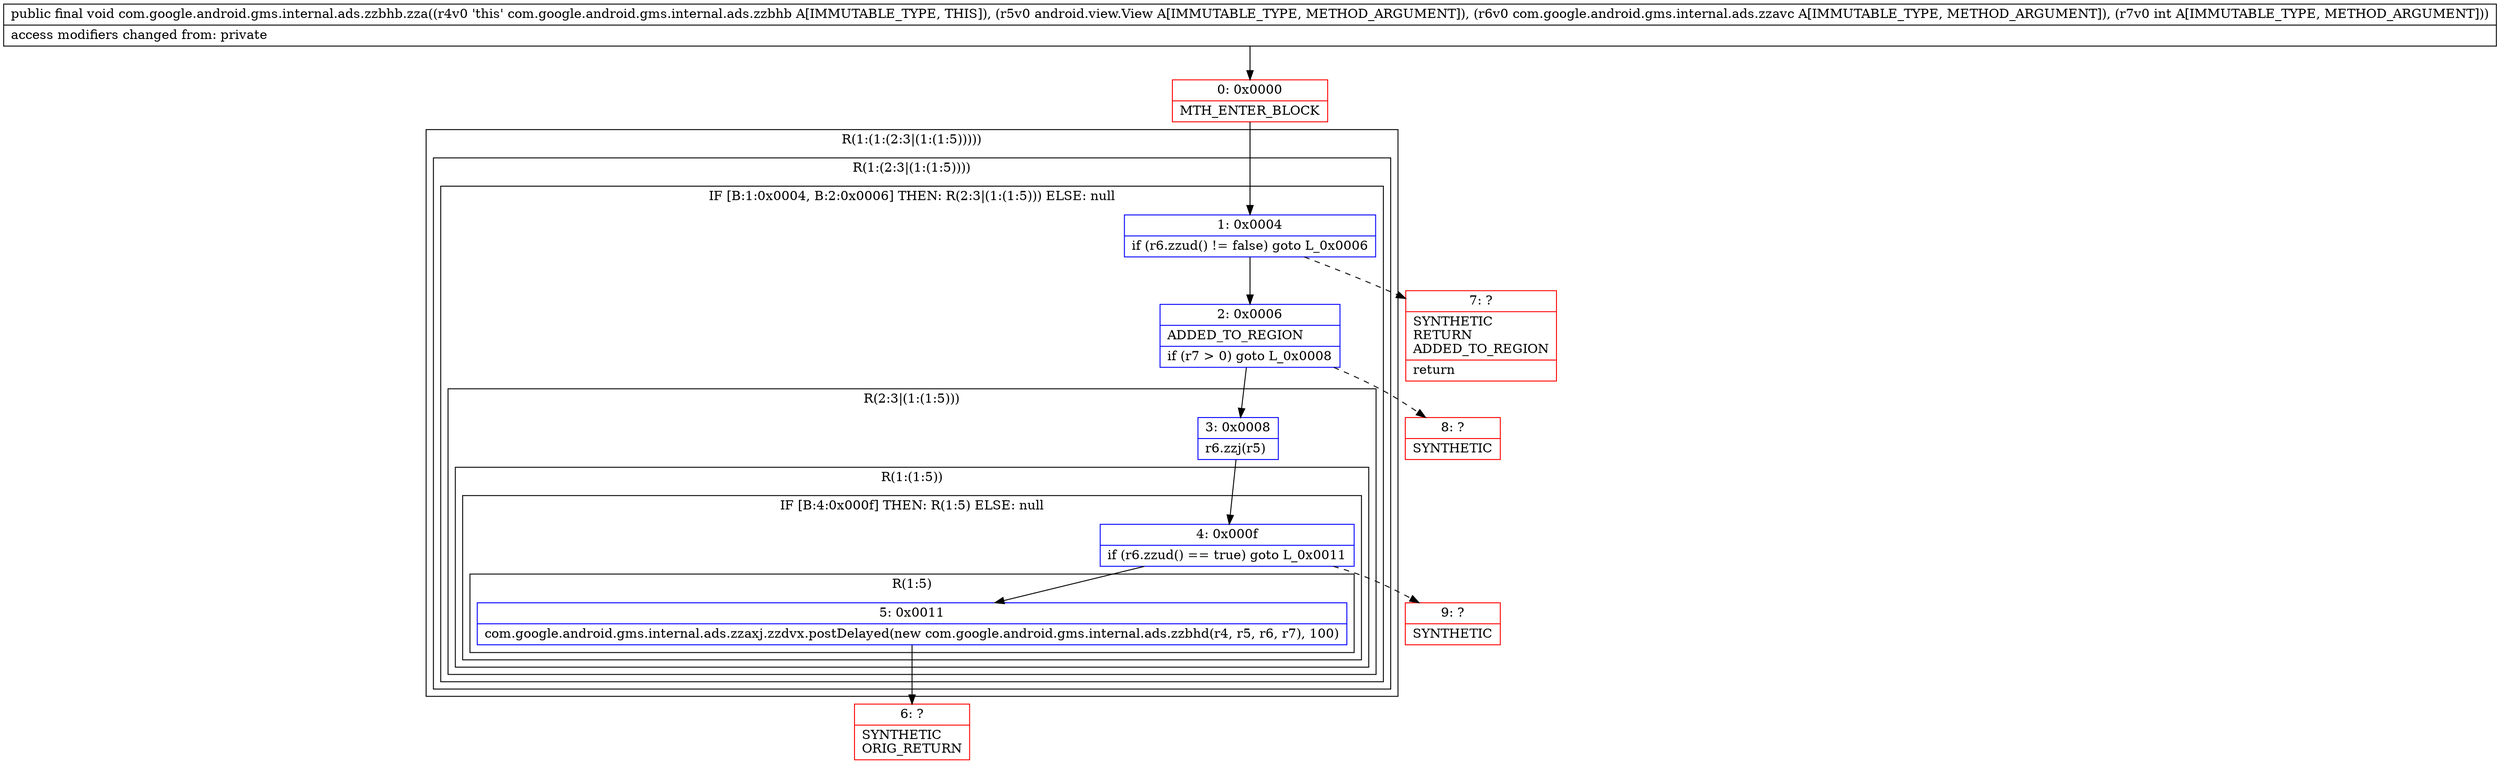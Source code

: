 digraph "CFG forcom.google.android.gms.internal.ads.zzbhb.zza(Landroid\/view\/View;Lcom\/google\/android\/gms\/internal\/ads\/zzavc;I)V" {
subgraph cluster_Region_1869644254 {
label = "R(1:(1:(2:3|(1:(1:5)))))";
node [shape=record,color=blue];
subgraph cluster_Region_288172923 {
label = "R(1:(2:3|(1:(1:5))))";
node [shape=record,color=blue];
subgraph cluster_IfRegion_18729428 {
label = "IF [B:1:0x0004, B:2:0x0006] THEN: R(2:3|(1:(1:5))) ELSE: null";
node [shape=record,color=blue];
Node_1 [shape=record,label="{1\:\ 0x0004|if (r6.zzud() != false) goto L_0x0006\l}"];
Node_2 [shape=record,label="{2\:\ 0x0006|ADDED_TO_REGION\l|if (r7 \> 0) goto L_0x0008\l}"];
subgraph cluster_Region_261716183 {
label = "R(2:3|(1:(1:5)))";
node [shape=record,color=blue];
Node_3 [shape=record,label="{3\:\ 0x0008|r6.zzj(r5)\l}"];
subgraph cluster_Region_1686926987 {
label = "R(1:(1:5))";
node [shape=record,color=blue];
subgraph cluster_IfRegion_469958546 {
label = "IF [B:4:0x000f] THEN: R(1:5) ELSE: null";
node [shape=record,color=blue];
Node_4 [shape=record,label="{4\:\ 0x000f|if (r6.zzud() == true) goto L_0x0011\l}"];
subgraph cluster_Region_1941886639 {
label = "R(1:5)";
node [shape=record,color=blue];
Node_5 [shape=record,label="{5\:\ 0x0011|com.google.android.gms.internal.ads.zzaxj.zzdvx.postDelayed(new com.google.android.gms.internal.ads.zzbhd(r4, r5, r6, r7), 100)\l}"];
}
}
}
}
}
}
}
Node_0 [shape=record,color=red,label="{0\:\ 0x0000|MTH_ENTER_BLOCK\l}"];
Node_6 [shape=record,color=red,label="{6\:\ ?|SYNTHETIC\lORIG_RETURN\l}"];
Node_7 [shape=record,color=red,label="{7\:\ ?|SYNTHETIC\lRETURN\lADDED_TO_REGION\l|return\l}"];
Node_8 [shape=record,color=red,label="{8\:\ ?|SYNTHETIC\l}"];
Node_9 [shape=record,color=red,label="{9\:\ ?|SYNTHETIC\l}"];
MethodNode[shape=record,label="{public final void com.google.android.gms.internal.ads.zzbhb.zza((r4v0 'this' com.google.android.gms.internal.ads.zzbhb A[IMMUTABLE_TYPE, THIS]), (r5v0 android.view.View A[IMMUTABLE_TYPE, METHOD_ARGUMENT]), (r6v0 com.google.android.gms.internal.ads.zzavc A[IMMUTABLE_TYPE, METHOD_ARGUMENT]), (r7v0 int A[IMMUTABLE_TYPE, METHOD_ARGUMENT]))  | access modifiers changed from: private\l}"];
MethodNode -> Node_0;
Node_1 -> Node_2;
Node_1 -> Node_7[style=dashed];
Node_2 -> Node_3;
Node_2 -> Node_8[style=dashed];
Node_3 -> Node_4;
Node_4 -> Node_5;
Node_4 -> Node_9[style=dashed];
Node_5 -> Node_6;
Node_0 -> Node_1;
}

